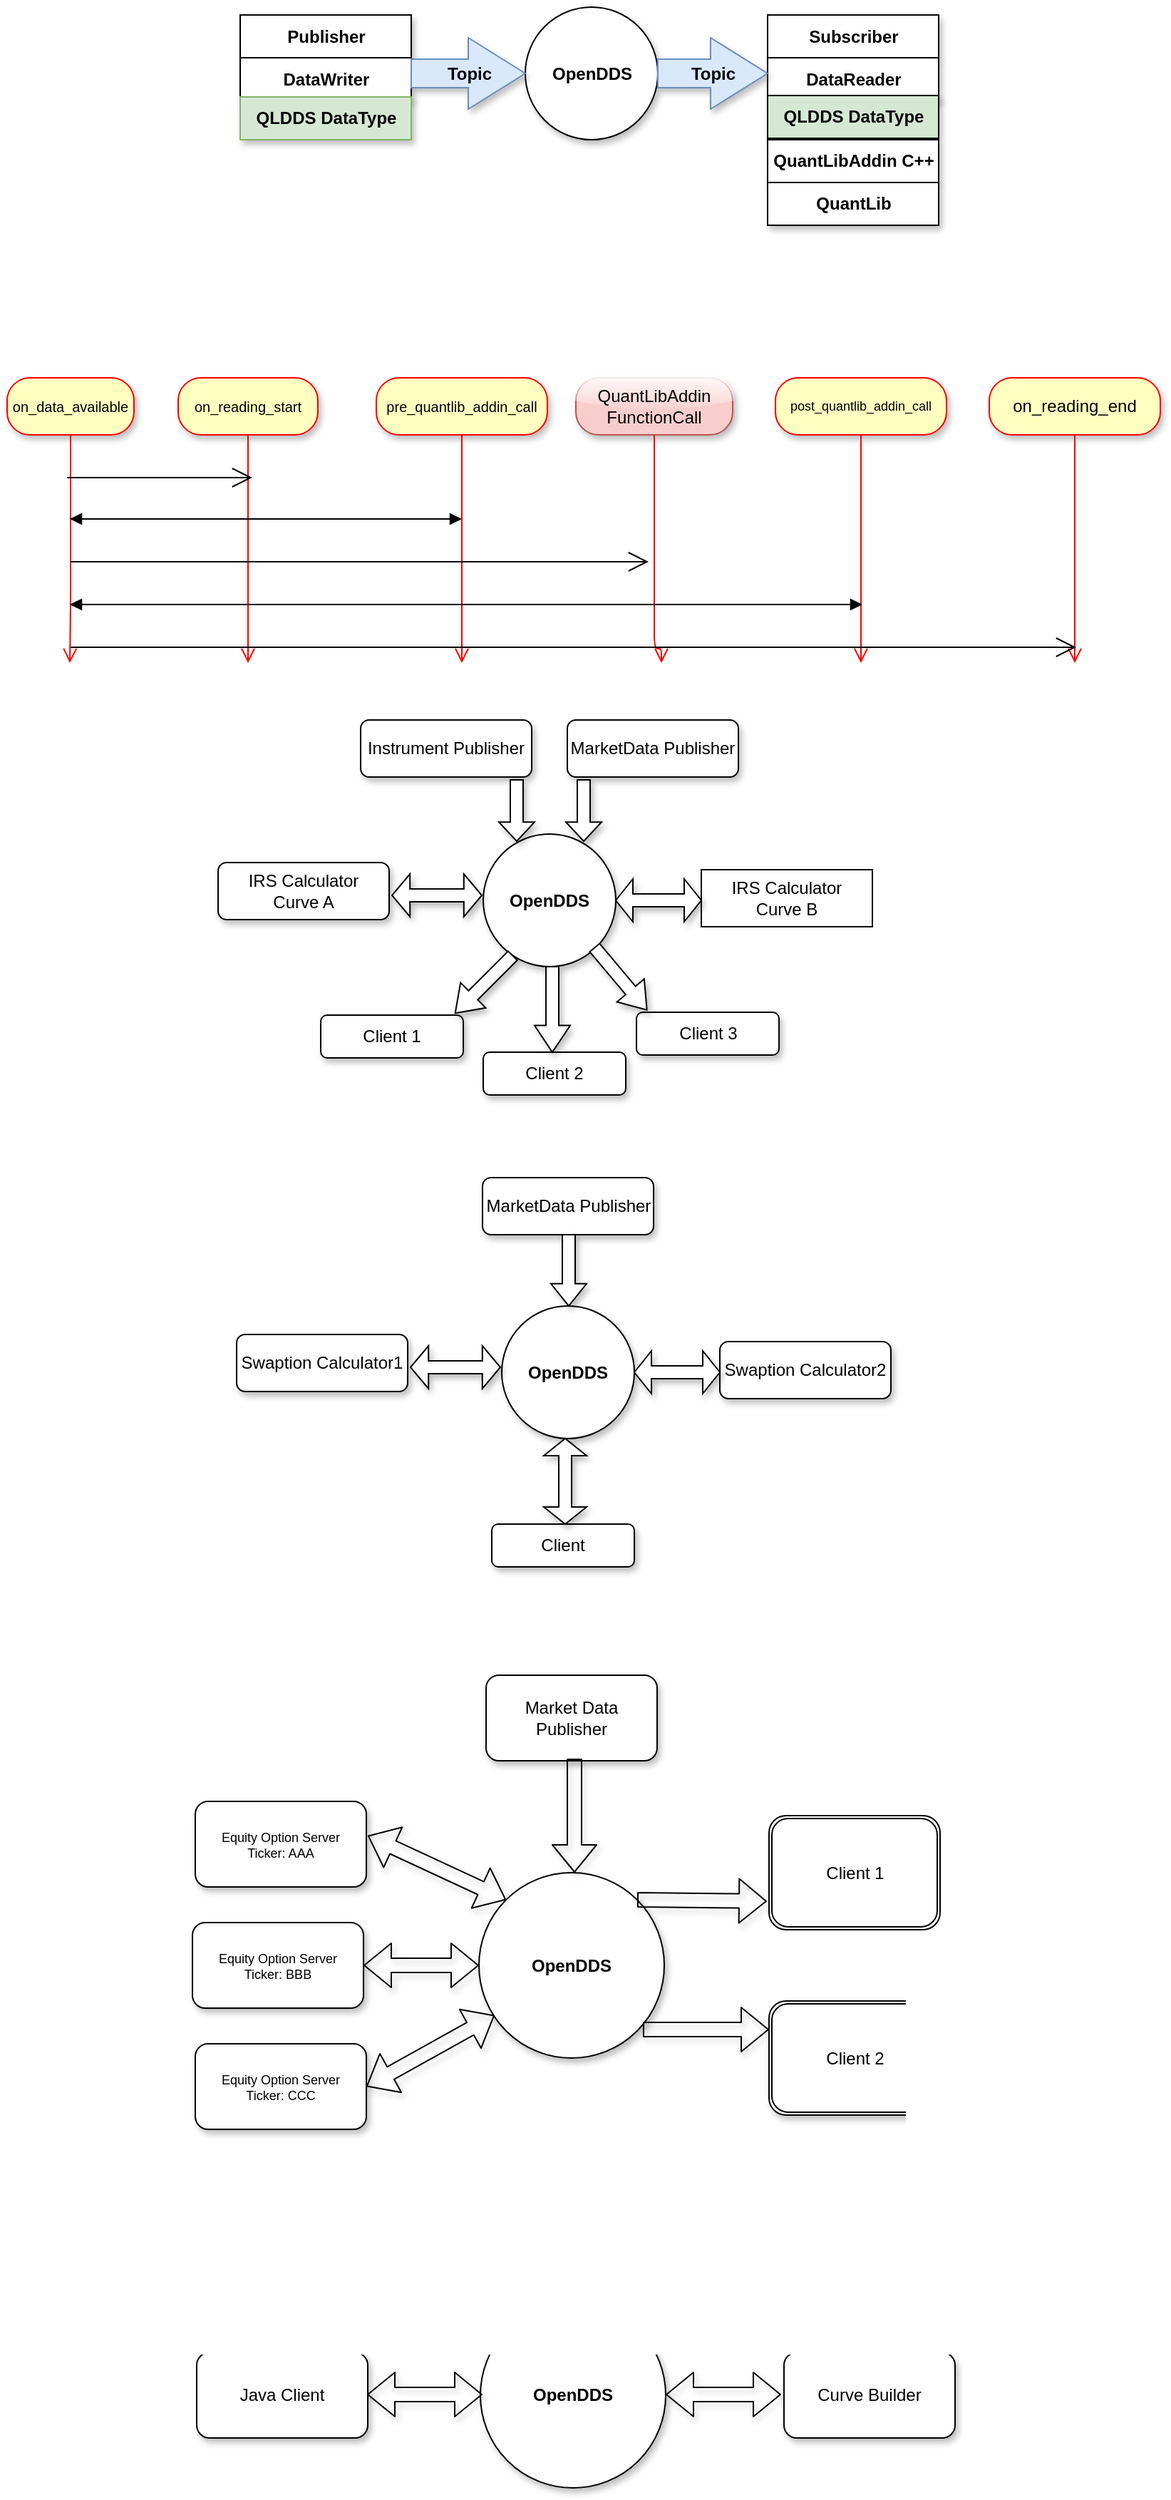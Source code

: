 <mxfile version="12.2.0" type="github" pages="1">
  <diagram id="FgFeBv1eccKTeo6hjX-A" name="Page-1">
    <mxGraphModel dx="950" dy="1166" grid="1" gridSize="10" guides="1" tooltips="1" connect="1" arrows="1" fold="1" page="1" pageScale="1" pageWidth="850" pageHeight="3500" math="0" shadow="0">
      <root>
        <mxCell id="0"/>
        <mxCell id="1" parent="0"/>
        <mxCell id="dGfULtTPnIdKDtHaVdav-1" value="OpenDDS" style="ellipse;whiteSpace=wrap;html=1;aspect=fixed;fontStyle=1;shadow=1;" vertex="1" parent="1">
          <mxGeometry x="383.5" y="140" width="93" height="93" as="geometry"/>
        </mxCell>
        <mxCell id="dGfULtTPnIdKDtHaVdav-2" value="&lt;b&gt;Publisher&lt;/b&gt;" style="rounded=0;whiteSpace=wrap;html=1;shadow=1;" vertex="1" parent="1">
          <mxGeometry x="183.5" y="145.5" width="120" height="30" as="geometry"/>
        </mxCell>
        <mxCell id="dGfULtTPnIdKDtHaVdav-6" value="&lt;b&gt;DataWriter&lt;/b&gt;" style="rounded=0;whiteSpace=wrap;html=1;shadow=1;" vertex="1" parent="1">
          <mxGeometry x="183.5" y="175.5" width="120" height="30" as="geometry"/>
        </mxCell>
        <mxCell id="dGfULtTPnIdKDtHaVdav-7" value="&lt;b&gt;QLDDS DataType&lt;br&gt;&lt;/b&gt;" style="rounded=0;whiteSpace=wrap;html=1;fillColor=#d5e8d4;strokeColor=#82b366;shadow=1;" vertex="1" parent="1">
          <mxGeometry x="183.5" y="203" width="120" height="30" as="geometry"/>
        </mxCell>
        <mxCell id="dGfULtTPnIdKDtHaVdav-9" value="Topic" style="html=1;shadow=1;dashed=0;align=center;verticalAlign=middle;shape=mxgraph.arrows2.arrow;dy=0.6;dx=40;notch=0;fillColor=#dae8fc;strokeColor=#6c8ebf;fontStyle=1" vertex="1" parent="1">
          <mxGeometry x="303.5" y="161.5" width="80" height="50" as="geometry"/>
        </mxCell>
        <mxCell id="dGfULtTPnIdKDtHaVdav-10" value="&lt;b&gt;Subscriber&lt;/b&gt;" style="rounded=0;whiteSpace=wrap;html=1;shadow=1;" vertex="1" parent="1">
          <mxGeometry x="553.5" y="145.5" width="120" height="30" as="geometry"/>
        </mxCell>
        <mxCell id="dGfULtTPnIdKDtHaVdav-11" value="&lt;b&gt;DataReader&lt;/b&gt;" style="rounded=0;whiteSpace=wrap;html=1;shadow=1;" vertex="1" parent="1">
          <mxGeometry x="553.5" y="175.5" width="120" height="30" as="geometry"/>
        </mxCell>
        <mxCell id="dGfULtTPnIdKDtHaVdav-12" value="&lt;b&gt;QLDDS DataType&lt;/b&gt;" style="rounded=0;whiteSpace=wrap;html=1;fillColor=#d5e8d4;strokeColor=#000000;glass=0;shadow=1;comic=0;" vertex="1" parent="1">
          <mxGeometry x="553.5" y="202" width="120" height="30" as="geometry"/>
        </mxCell>
        <mxCell id="dGfULtTPnIdKDtHaVdav-13" value="&lt;b&gt;QuantLibAddin C++&lt;/b&gt;" style="rounded=0;whiteSpace=wrap;html=1;strokeColor=#000000;shadow=1;" vertex="1" parent="1">
          <mxGeometry x="553.5" y="233" width="120" height="30" as="geometry"/>
        </mxCell>
        <mxCell id="dGfULtTPnIdKDtHaVdav-14" value="&lt;b&gt;QuantLib&lt;/b&gt;" style="rounded=0;whiteSpace=wrap;html=1;shadow=1;" vertex="1" parent="1">
          <mxGeometry x="553.5" y="263" width="120" height="30" as="geometry"/>
        </mxCell>
        <mxCell id="dGfULtTPnIdKDtHaVdav-15" value="Topic" style="html=1;shadow=1;dashed=0;align=center;verticalAlign=middle;shape=mxgraph.arrows2.arrow;dy=0.6;dx=40;notch=0;fillColor=#dae8fc;strokeColor=#6c8ebf;fontStyle=1" vertex="1" parent="1">
          <mxGeometry x="476.5" y="161.5" width="77" height="50" as="geometry"/>
        </mxCell>
        <mxCell id="dGfULtTPnIdKDtHaVdav-18" value="on_data_available" style="rounded=1;whiteSpace=wrap;html=1;arcSize=40;fontColor=#000000;fillColor=#ffffc0;strokeColor=#ff0000;shadow=1;glass=0;comic=0;fontSize=10;" vertex="1" parent="1">
          <mxGeometry x="20" y="400" width="89" height="40" as="geometry"/>
        </mxCell>
        <mxCell id="dGfULtTPnIdKDtHaVdav-19" value="" style="edgeStyle=orthogonalEdgeStyle;html=1;verticalAlign=bottom;endArrow=open;endSize=8;strokeColor=#ff0000;" edge="1" source="dGfULtTPnIdKDtHaVdav-18" parent="1">
          <mxGeometry relative="1" as="geometry">
            <mxPoint x="64" y="600" as="targetPoint"/>
            <Array as="points">
              <mxPoint x="64" y="560"/>
              <mxPoint x="64" y="560"/>
            </Array>
          </mxGeometry>
        </mxCell>
        <mxCell id="dGfULtTPnIdKDtHaVdav-20" value="on_reading_start" style="rounded=1;whiteSpace=wrap;html=1;arcSize=40;fontColor=#000000;fillColor=#ffffc0;strokeColor=#ff0000;shadow=1;glass=0;comic=0;fontSize=10;" vertex="1" parent="1">
          <mxGeometry x="140" y="400" width="98" height="40" as="geometry"/>
        </mxCell>
        <mxCell id="dGfULtTPnIdKDtHaVdav-21" value="" style="edgeStyle=orthogonalEdgeStyle;html=1;verticalAlign=bottom;endArrow=open;endSize=8;strokeColor=#ff0000;" edge="1" source="dGfULtTPnIdKDtHaVdav-20" parent="1">
          <mxGeometry relative="1" as="geometry">
            <mxPoint x="189" y="600" as="targetPoint"/>
          </mxGeometry>
        </mxCell>
        <mxCell id="dGfULtTPnIdKDtHaVdav-24" value="pre_quantlib_addin_call" style="rounded=1;whiteSpace=wrap;html=1;arcSize=40;fontColor=#000000;fillColor=#ffffc0;strokeColor=#ff0000;shadow=1;glass=0;comic=0;fontSize=10;" vertex="1" parent="1">
          <mxGeometry x="279" y="400" width="120" height="40" as="geometry"/>
        </mxCell>
        <mxCell id="dGfULtTPnIdKDtHaVdav-25" value="" style="edgeStyle=orthogonalEdgeStyle;html=1;verticalAlign=bottom;endArrow=open;endSize=8;strokeColor=#ff0000;" edge="1" source="dGfULtTPnIdKDtHaVdav-24" parent="1">
          <mxGeometry relative="1" as="geometry">
            <mxPoint x="339" y="600" as="targetPoint"/>
          </mxGeometry>
        </mxCell>
        <mxCell id="dGfULtTPnIdKDtHaVdav-28" value="" style="endArrow=block;startArrow=block;endFill=1;startFill=1;html=1;fontSize=10;" edge="1" parent="1">
          <mxGeometry width="160" relative="1" as="geometry">
            <mxPoint x="64" y="499" as="sourcePoint"/>
            <mxPoint x="339" y="499" as="targetPoint"/>
          </mxGeometry>
        </mxCell>
        <mxCell id="dGfULtTPnIdKDtHaVdav-29" value="QuantLibAddin&lt;br&gt;FunctionCall" style="rounded=1;whiteSpace=wrap;html=1;arcSize=40;fillColor=#f8cecc;strokeColor=#b85450;shadow=1;glass=1;comic=0;" vertex="1" parent="1">
          <mxGeometry x="419" y="400" width="110" height="40" as="geometry"/>
        </mxCell>
        <mxCell id="dGfULtTPnIdKDtHaVdav-30" value="" style="edgeStyle=orthogonalEdgeStyle;html=1;verticalAlign=bottom;endArrow=open;endSize=8;strokeColor=#ff0000;fontSize=10;" edge="1" parent="1">
          <mxGeometry relative="1" as="geometry">
            <mxPoint x="479" y="600" as="targetPoint"/>
            <mxPoint x="474" y="440" as="sourcePoint"/>
            <Array as="points">
              <mxPoint x="474" y="590"/>
              <mxPoint x="479" y="590"/>
            </Array>
          </mxGeometry>
        </mxCell>
        <mxCell id="dGfULtTPnIdKDtHaVdav-34" value="post_quantlib_addin_call" style="rounded=1;whiteSpace=wrap;html=1;arcSize=40;fontColor=#000000;fillColor=#ffffc0;strokeColor=#ff0000;shadow=1;glass=0;comic=0;fontSize=9;" vertex="1" parent="1">
          <mxGeometry x="559" y="400" width="120" height="40" as="geometry"/>
        </mxCell>
        <mxCell id="dGfULtTPnIdKDtHaVdav-35" value="" style="edgeStyle=orthogonalEdgeStyle;html=1;verticalAlign=bottom;endArrow=open;endSize=8;strokeColor=#ff0000;fontSize=10;" edge="1" source="dGfULtTPnIdKDtHaVdav-34" parent="1">
          <mxGeometry relative="1" as="geometry">
            <mxPoint x="619" y="600" as="targetPoint"/>
          </mxGeometry>
        </mxCell>
        <mxCell id="dGfULtTPnIdKDtHaVdav-39" value="on_reading_end" style="rounded=1;whiteSpace=wrap;html=1;arcSize=40;fontColor=#000000;fillColor=#ffffc0;strokeColor=#ff0000;shadow=1;glass=0;comic=0;" vertex="1" parent="1">
          <mxGeometry x="709" y="400" width="120" height="40" as="geometry"/>
        </mxCell>
        <mxCell id="dGfULtTPnIdKDtHaVdav-40" value="" style="edgeStyle=orthogonalEdgeStyle;html=1;verticalAlign=bottom;endArrow=open;endSize=8;strokeColor=#ff0000;fontSize=9;" edge="1" source="dGfULtTPnIdKDtHaVdav-39" parent="1">
          <mxGeometry relative="1" as="geometry">
            <mxPoint x="769" y="600" as="targetPoint"/>
          </mxGeometry>
        </mxCell>
        <mxCell id="dGfULtTPnIdKDtHaVdav-42" value="" style="endArrow=block;startArrow=block;endFill=1;startFill=1;html=1;fontSize=9;" edge="1" parent="1">
          <mxGeometry width="160" relative="1" as="geometry">
            <mxPoint x="64" y="559" as="sourcePoint"/>
            <mxPoint x="620" y="559" as="targetPoint"/>
          </mxGeometry>
        </mxCell>
        <mxCell id="dGfULtTPnIdKDtHaVdav-49" value="" style="endArrow=open;endFill=1;endSize=12;html=1;fontSize=9;" edge="1" parent="1">
          <mxGeometry width="160" relative="1" as="geometry">
            <mxPoint x="62" y="470" as="sourcePoint"/>
            <mxPoint x="192" y="470" as="targetPoint"/>
          </mxGeometry>
        </mxCell>
        <mxCell id="dGfULtTPnIdKDtHaVdav-50" value="" style="endArrow=open;endFill=1;endSize=12;html=1;fontSize=9;" edge="1" parent="1">
          <mxGeometry width="160" relative="1" as="geometry">
            <mxPoint x="64.5" y="529" as="sourcePoint"/>
            <mxPoint x="470" y="529" as="targetPoint"/>
          </mxGeometry>
        </mxCell>
        <mxCell id="dGfULtTPnIdKDtHaVdav-51" value="" style="endArrow=open;endFill=1;endSize=12;html=1;fontSize=9;" edge="1" parent="1">
          <mxGeometry width="160" relative="1" as="geometry">
            <mxPoint x="64.5" y="589" as="sourcePoint"/>
            <mxPoint x="770" y="589" as="targetPoint"/>
          </mxGeometry>
        </mxCell>
        <mxCell id="dGfULtTPnIdKDtHaVdav-53" value="&lt;font style=&quot;font-size: 12px&quot;&gt;Instrument Publisher&lt;/font&gt;" style="rounded=1;whiteSpace=wrap;html=1;shadow=1;glass=0;comic=0;strokeColor=#000000;fontSize=9;" vertex="1" parent="1">
          <mxGeometry x="268" y="640" width="120" height="40" as="geometry"/>
        </mxCell>
        <mxCell id="dGfULtTPnIdKDtHaVdav-54" value="&lt;font style=&quot;font-size: 12px&quot;&gt;MarketData Publisher&lt;/font&gt;" style="rounded=1;whiteSpace=wrap;html=1;shadow=1;glass=0;comic=0;strokeColor=#000000;fontSize=9;" vertex="1" parent="1">
          <mxGeometry x="413" y="640" width="120" height="40" as="geometry"/>
        </mxCell>
        <mxCell id="dGfULtTPnIdKDtHaVdav-55" value="OpenDDS" style="ellipse;whiteSpace=wrap;html=1;aspect=fixed;fontStyle=1;shadow=1;" vertex="1" parent="1">
          <mxGeometry x="354" y="720" width="93" height="93" as="geometry"/>
        </mxCell>
        <mxCell id="dGfULtTPnIdKDtHaVdav-56" value="&lt;font style=&quot;font-size: 12px&quot;&gt;IRS Calculator&lt;br&gt;Curve A&lt;br&gt;&lt;/font&gt;" style="rounded=1;whiteSpace=wrap;html=1;shadow=1;glass=0;comic=0;strokeColor=#000000;fontSize=9;" vertex="1" parent="1">
          <mxGeometry x="168" y="740" width="120" height="40" as="geometry"/>
        </mxCell>
        <mxCell id="dGfULtTPnIdKDtHaVdav-57" value="&lt;font style=&quot;font-size: 12px&quot;&gt;&lt;span style=&quot;white-space: normal&quot;&gt;IRS Calculator&lt;/span&gt;&lt;br style=&quot;white-space: normal&quot;&gt;&lt;span style=&quot;white-space: normal&quot;&gt;Curve B&lt;/span&gt;&lt;/font&gt;" style="rounded=0;whiteSpace=wrap;html=1;shadow=0;glass=0;comic=0;strokeColor=#000000;fontSize=9;" vertex="1" parent="1">
          <mxGeometry x="507" y="745" width="120" height="40" as="geometry"/>
        </mxCell>
        <mxCell id="dGfULtTPnIdKDtHaVdav-58" value="&lt;font style=&quot;font-size: 12px&quot;&gt;Client 1&lt;/font&gt;" style="rounded=1;whiteSpace=wrap;html=1;shadow=1;glass=0;comic=0;strokeColor=#000000;fontSize=9;" vertex="1" parent="1">
          <mxGeometry x="240" y="847" width="100" height="30" as="geometry"/>
        </mxCell>
        <mxCell id="dGfULtTPnIdKDtHaVdav-59" value="&lt;font style=&quot;font-size: 12px&quot;&gt;Client 2&lt;/font&gt;" style="rounded=1;whiteSpace=wrap;html=1;shadow=1;glass=0;comic=0;strokeColor=#000000;fontSize=9;" vertex="1" parent="1">
          <mxGeometry x="354" y="873" width="100" height="30" as="geometry"/>
        </mxCell>
        <mxCell id="dGfULtTPnIdKDtHaVdav-60" value="&lt;font style=&quot;font-size: 12px&quot;&gt;Client 3&lt;/font&gt;" style="rounded=1;whiteSpace=wrap;html=1;shadow=1;glass=0;comic=0;strokeColor=#000000;fontSize=9;" vertex="1" parent="1">
          <mxGeometry x="461.5" y="845" width="100" height="30" as="geometry"/>
        </mxCell>
        <mxCell id="dGfULtTPnIdKDtHaVdav-65" value="" style="shape=doubleArrow;whiteSpace=wrap;html=1;shadow=1;glass=0;comic=0;strokeColor=#000000;fontSize=9;" vertex="1" parent="1">
          <mxGeometry x="290" y="748" width="63" height="30" as="geometry"/>
        </mxCell>
        <mxCell id="dGfULtTPnIdKDtHaVdav-67" value="" style="shape=doubleArrow;whiteSpace=wrap;html=1;shadow=1;glass=0;comic=0;strokeColor=#000000;fontSize=9;" vertex="1" parent="1">
          <mxGeometry x="447" y="751.5" width="60" height="30" as="geometry"/>
        </mxCell>
        <mxCell id="dGfULtTPnIdKDtHaVdav-73" value="" style="shape=singleArrow;direction=south;whiteSpace=wrap;html=1;shadow=1;glass=0;comic=0;strokeColor=#000000;fontSize=9;arrowWidth=0.36;arrowSize=0.312;" vertex="1" parent="1">
          <mxGeometry x="365" y="682" width="25" height="43" as="geometry"/>
        </mxCell>
        <mxCell id="dGfULtTPnIdKDtHaVdav-78" value="" style="shape=singleArrow;direction=south;whiteSpace=wrap;html=1;shadow=1;glass=0;comic=0;strokeColor=#000000;fontSize=9;arrowWidth=0.36;arrowSize=0.312;" vertex="1" parent="1">
          <mxGeometry x="412" y="682" width="25" height="43" as="geometry"/>
        </mxCell>
        <mxCell id="dGfULtTPnIdKDtHaVdav-80" value="" style="shape=singleArrow;direction=south;whiteSpace=wrap;html=1;shadow=1;glass=0;comic=0;strokeColor=#000000;fontSize=9;arrowWidth=0.36;arrowSize=0.312;rotation=-40;" vertex="1" parent="1">
          <mxGeometry x="438" y="793" width="25" height="57" as="geometry"/>
        </mxCell>
        <mxCell id="dGfULtTPnIdKDtHaVdav-81" value="" style="shape=singleArrow;direction=south;whiteSpace=wrap;html=1;shadow=1;glass=0;comic=0;strokeColor=#000000;fontSize=9;arrowWidth=0.36;arrowSize=0.312;" vertex="1" parent="1">
          <mxGeometry x="390" y="813" width="25" height="60" as="geometry"/>
        </mxCell>
        <mxCell id="dGfULtTPnIdKDtHaVdav-82" value="" style="shape=singleArrow;direction=south;whiteSpace=wrap;html=1;shadow=1;glass=0;comic=0;strokeColor=#000000;fontSize=9;arrowWidth=0.36;arrowSize=0.312;rotation=45;" vertex="1" parent="1">
          <mxGeometry x="342" y="797" width="25" height="57" as="geometry"/>
        </mxCell>
        <mxCell id="dGfULtTPnIdKDtHaVdav-83" value="&lt;font style=&quot;font-size: 12px&quot;&gt;MarketData Publisher&lt;/font&gt;" style="rounded=1;whiteSpace=wrap;html=1;shadow=1;glass=0;comic=0;strokeColor=#000000;fontSize=9;" vertex="1" parent="1">
          <mxGeometry x="353.5" y="961" width="120" height="40" as="geometry"/>
        </mxCell>
        <mxCell id="dGfULtTPnIdKDtHaVdav-84" value="OpenDDS" style="ellipse;whiteSpace=wrap;html=1;aspect=fixed;fontStyle=1;shadow=1;" vertex="1" parent="1">
          <mxGeometry x="367" y="1051" width="93" height="93" as="geometry"/>
        </mxCell>
        <mxCell id="dGfULtTPnIdKDtHaVdav-85" value="&lt;font style=&quot;font-size: 12px&quot;&gt;Swaption Calculator1&lt;br&gt;&lt;/font&gt;" style="rounded=1;whiteSpace=wrap;html=1;shadow=1;glass=0;comic=0;strokeColor=#000000;fontSize=9;" vertex="1" parent="1">
          <mxGeometry x="181" y="1071" width="120" height="40" as="geometry"/>
        </mxCell>
        <mxCell id="dGfULtTPnIdKDtHaVdav-86" value="&lt;span style=&quot;font-size: 12px&quot;&gt;Swaption Calculator2&lt;/span&gt;" style="rounded=1;whiteSpace=wrap;html=1;shadow=1;glass=0;comic=0;strokeColor=#000000;fontSize=9;" vertex="1" parent="1">
          <mxGeometry x="520" y="1076" width="120" height="40" as="geometry"/>
        </mxCell>
        <mxCell id="dGfULtTPnIdKDtHaVdav-87" value="&lt;font style=&quot;font-size: 12px&quot;&gt;Client&lt;/font&gt;" style="rounded=1;whiteSpace=wrap;html=1;shadow=1;glass=0;comic=0;strokeColor=#000000;fontSize=9;" vertex="1" parent="1">
          <mxGeometry x="360" y="1204" width="100" height="30" as="geometry"/>
        </mxCell>
        <mxCell id="dGfULtTPnIdKDtHaVdav-88" value="" style="shape=doubleArrow;whiteSpace=wrap;html=1;shadow=1;glass=0;comic=0;strokeColor=#000000;fontSize=9;" vertex="1" parent="1">
          <mxGeometry x="303" y="1079" width="63" height="30" as="geometry"/>
        </mxCell>
        <mxCell id="dGfULtTPnIdKDtHaVdav-89" value="" style="shape=doubleArrow;whiteSpace=wrap;html=1;shadow=1;glass=0;comic=0;strokeColor=#000000;fontSize=9;" vertex="1" parent="1">
          <mxGeometry x="460" y="1082.5" width="60" height="30" as="geometry"/>
        </mxCell>
        <mxCell id="dGfULtTPnIdKDtHaVdav-90" value="" style="shape=singleArrow;direction=south;whiteSpace=wrap;html=1;shadow=1;glass=0;comic=0;strokeColor=#000000;fontSize=9;arrowWidth=0.36;arrowSize=0.312;" vertex="1" parent="1">
          <mxGeometry x="401.5" y="1001" width="25" height="50" as="geometry"/>
        </mxCell>
        <mxCell id="dGfULtTPnIdKDtHaVdav-93" value="" style="shape=doubleArrow;whiteSpace=wrap;html=1;shadow=1;glass=0;comic=0;strokeColor=#000000;fontSize=9;direction=south;" vertex="1" parent="1">
          <mxGeometry x="396.5" y="1144" width="30" height="60" as="geometry"/>
        </mxCell>
        <mxCell id="dGfULtTPnIdKDtHaVdav-97" value="Equity Option Server&lt;br&gt;Ticker: AAA" style="rounded=1;whiteSpace=wrap;html=1;shadow=1;glass=0;comic=0;strokeColor=#000000;fontSize=9;" vertex="1" parent="1">
          <mxGeometry x="152" y="1398.5" width="120" height="60" as="geometry"/>
        </mxCell>
        <mxCell id="dGfULtTPnIdKDtHaVdav-98" value="&lt;span style=&quot;white-space: normal&quot;&gt;Equity Option Server&lt;/span&gt;&lt;br style=&quot;white-space: normal&quot;&gt;&lt;span style=&quot;white-space: normal&quot;&gt;Ticker: BBB&lt;/span&gt;" style="rounded=1;whiteSpace=wrap;html=1;shadow=1;glass=0;comic=0;strokeColor=#000000;fontSize=9;" vertex="1" parent="1">
          <mxGeometry x="150" y="1483.5" width="120" height="60" as="geometry"/>
        </mxCell>
        <mxCell id="dGfULtTPnIdKDtHaVdav-99" value="&lt;span style=&quot;white-space: normal&quot;&gt;Equity Option Server&lt;/span&gt;&lt;br style=&quot;white-space: normal&quot;&gt;&lt;span style=&quot;white-space: normal&quot;&gt;Ticker: CCC&lt;/span&gt;" style="rounded=1;whiteSpace=wrap;html=1;shadow=1;glass=0;comic=0;strokeColor=#000000;fontSize=9;" vertex="1" parent="1">
          <mxGeometry x="152" y="1568.5" width="120" height="60" as="geometry"/>
        </mxCell>
        <mxCell id="dGfULtTPnIdKDtHaVdav-100" value="OpenDDS" style="ellipse;whiteSpace=wrap;html=1;aspect=fixed;fontStyle=1;shadow=1;" vertex="1" parent="1">
          <mxGeometry x="351" y="1448.5" width="130" height="130" as="geometry"/>
        </mxCell>
        <mxCell id="dGfULtTPnIdKDtHaVdav-101" value="&lt;font style=&quot;font-size: 12px&quot;&gt;Market Data Publisher&lt;/font&gt;" style="rounded=1;whiteSpace=wrap;html=1;shadow=1;glass=0;comic=0;strokeColor=#000000;fontSize=9;" vertex="1" parent="1">
          <mxGeometry x="356" y="1310" width="120" height="60" as="geometry"/>
        </mxCell>
        <mxCell id="dGfULtTPnIdKDtHaVdav-102" value="&lt;font style=&quot;font-size: 12px&quot;&gt;Client 1&lt;/font&gt;" style="shape=ext;double=1;rounded=1;whiteSpace=wrap;html=1;shadow=0;glass=0;comic=0;strokeColor=#000000;fontSize=9;strokeWidth=1;" vertex="1" parent="1">
          <mxGeometry x="554.5" y="1408.5" width="120" height="80" as="geometry"/>
        </mxCell>
        <mxCell id="dGfULtTPnIdKDtHaVdav-103" value="&lt;font style=&quot;font-size: 12px&quot;&gt;Client 2&lt;/font&gt;" style="shape=ext;double=1;rounded=1;whiteSpace=wrap;html=1;shadow=1;glass=0;comic=0;strokeColor=#000000;fontSize=9;" vertex="1" parent="1">
          <mxGeometry x="554.5" y="1538.5" width="120" height="80" as="geometry"/>
        </mxCell>
        <mxCell id="dGfULtTPnIdKDtHaVdav-104" value="" style="shape=flexArrow;endArrow=classic;html=1;fontSize=9;exitX=1;exitY=0;exitDx=0;exitDy=0;shadow=1;" edge="1" parent="1" source="dGfULtTPnIdKDtHaVdav-100">
          <mxGeometry width="50" height="50" relative="1" as="geometry">
            <mxPoint x="473" y="1494.5" as="sourcePoint"/>
            <mxPoint x="553" y="1468.5" as="targetPoint"/>
          </mxGeometry>
        </mxCell>
        <mxCell id="dGfULtTPnIdKDtHaVdav-105" value="" style="shape=flexArrow;endArrow=classic;html=1;fontSize=9;exitX=1;exitY=0;exitDx=0;exitDy=0;entryX=0;entryY=0.25;entryDx=0;entryDy=0;shadow=1;" edge="1" parent="1" target="dGfULtTPnIdKDtHaVdav-103">
          <mxGeometry width="50" height="50" relative="1" as="geometry">
            <mxPoint x="465.962" y="1558.538" as="sourcePoint"/>
            <mxPoint x="557" y="1559.5" as="targetPoint"/>
          </mxGeometry>
        </mxCell>
        <mxCell id="dGfULtTPnIdKDtHaVdav-108" value="" style="shape=flexArrow;endArrow=classic;html=1;fontSize=9;shadow=1;" edge="1" parent="1">
          <mxGeometry width="50" height="50" relative="1" as="geometry">
            <mxPoint x="418" y="1368.5" as="sourcePoint"/>
            <mxPoint x="418" y="1448.5" as="targetPoint"/>
          </mxGeometry>
        </mxCell>
        <mxCell id="dGfULtTPnIdKDtHaVdav-109" value="" style="shape=flexArrow;endArrow=classic;startArrow=classic;html=1;fontSize=9;exitX=1;exitY=0.5;exitDx=0;exitDy=0;shadow=1;" edge="1" parent="1" source="dGfULtTPnIdKDtHaVdav-99">
          <mxGeometry width="50" height="50" relative="1" as="geometry">
            <mxPoint x="312" y="1598.5" as="sourcePoint"/>
            <mxPoint x="362" y="1548.5" as="targetPoint"/>
          </mxGeometry>
        </mxCell>
        <mxCell id="dGfULtTPnIdKDtHaVdav-110" value="" style="shape=flexArrow;endArrow=classic;startArrow=classic;html=1;fontSize=9;exitX=1;exitY=0.5;exitDx=0;exitDy=0;shadow=1;" edge="1" parent="1" source="dGfULtTPnIdKDtHaVdav-98" target="dGfULtTPnIdKDtHaVdav-100">
          <mxGeometry width="50" height="50" relative="1" as="geometry">
            <mxPoint x="272" y="1493.5" as="sourcePoint"/>
            <mxPoint x="362" y="1443.5" as="targetPoint"/>
          </mxGeometry>
        </mxCell>
        <mxCell id="dGfULtTPnIdKDtHaVdav-111" value="" style="shape=flexArrow;endArrow=classic;startArrow=classic;html=1;fontSize=9;exitX=1.008;exitY=0.4;exitDx=0;exitDy=0;entryX=0;entryY=0;entryDx=0;entryDy=0;exitPerimeter=0;shadow=1;" edge="1" parent="1" source="dGfULtTPnIdKDtHaVdav-97" target="dGfULtTPnIdKDtHaVdav-100">
          <mxGeometry width="50" height="50" relative="1" as="geometry">
            <mxPoint x="269.5" y="1434.5" as="sourcePoint"/>
            <mxPoint x="359.5" y="1384.5" as="targetPoint"/>
          </mxGeometry>
        </mxCell>
        <mxCell id="dGfULtTPnIdKDtHaVdav-113" value="OpenDDS" style="ellipse;whiteSpace=wrap;html=1;aspect=fixed;fontStyle=1;shadow=1;" vertex="1" parent="1">
          <mxGeometry x="352" y="1750" width="130" height="130" as="geometry"/>
        </mxCell>
        <mxCell id="dGfULtTPnIdKDtHaVdav-114" value="" style="shape=flexArrow;endArrow=classic;startArrow=classic;html=1;fontSize=9;exitX=1;exitY=0.5;exitDx=0;exitDy=0;shadow=1;" edge="1" parent="1">
          <mxGeometry width="50" height="50" relative="1" as="geometry">
            <mxPoint x="272.5" y="1814.5" as="sourcePoint"/>
            <mxPoint x="353.5" y="1814.5" as="targetPoint"/>
          </mxGeometry>
        </mxCell>
        <mxCell id="dGfULtTPnIdKDtHaVdav-115" value="" style="shape=flexArrow;endArrow=classic;startArrow=classic;html=1;fontSize=9;exitX=1;exitY=0.5;exitDx=0;exitDy=0;shadow=1;" edge="1" parent="1">
          <mxGeometry width="50" height="50" relative="1" as="geometry">
            <mxPoint x="482" y="1814.5" as="sourcePoint"/>
            <mxPoint x="563" y="1814.5" as="targetPoint"/>
          </mxGeometry>
        </mxCell>
        <mxCell id="dGfULtTPnIdKDtHaVdav-116" value="&lt;font style=&quot;font-size: 12px&quot;&gt;Java Client&lt;/font&gt;" style="rounded=1;whiteSpace=wrap;html=1;shadow=1;glass=0;comic=0;strokeColor=#000000;fontSize=9;" vertex="1" parent="1">
          <mxGeometry x="153" y="1785" width="120" height="60" as="geometry"/>
        </mxCell>
        <mxCell id="dGfULtTPnIdKDtHaVdav-117" value="&lt;font style=&quot;font-size: 12px&quot;&gt;Curve Builder&lt;/font&gt;" style="rounded=1;whiteSpace=wrap;html=1;shadow=1;glass=0;comic=0;strokeColor=#000000;fontSize=9;" vertex="1" parent="1">
          <mxGeometry x="565" y="1785" width="120" height="60" as="geometry"/>
        </mxCell>
      </root>
    </mxGraphModel>
  </diagram>
</mxfile>
